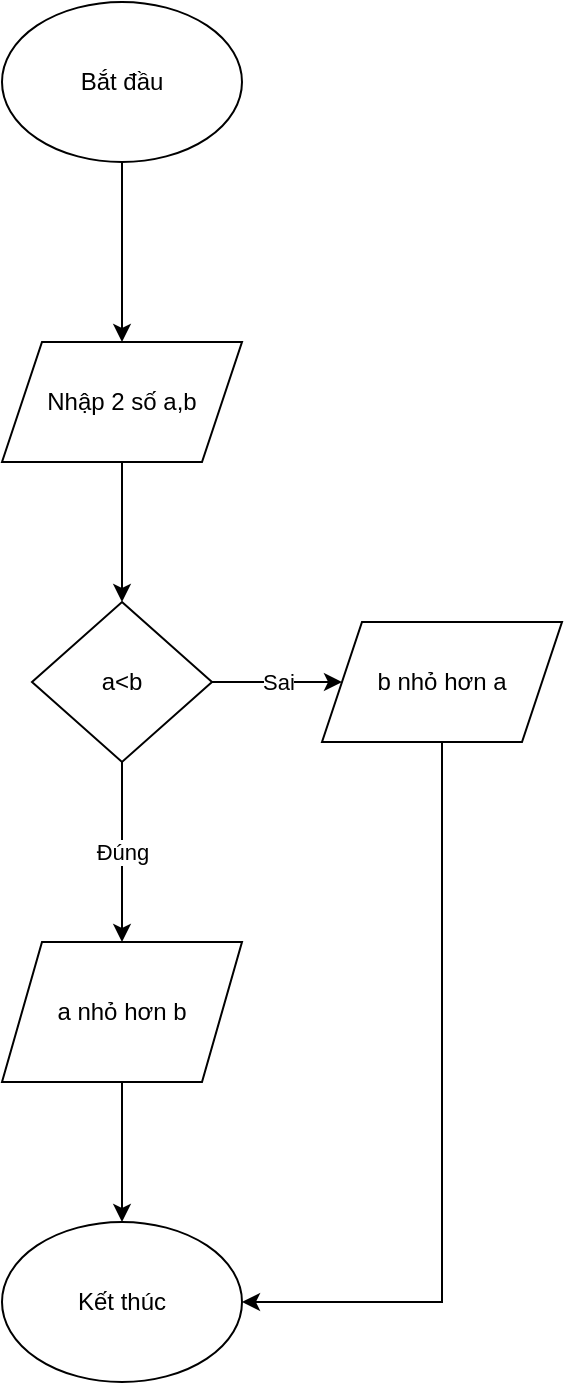 <mxfile version="24.8.6">
  <diagram name="Trang-1" id="SlxgpSN0aCg1XFBn1eMA">
    <mxGraphModel dx="1221" dy="759" grid="1" gridSize="10" guides="1" tooltips="1" connect="1" arrows="1" fold="1" page="1" pageScale="1" pageWidth="827" pageHeight="1169" math="0" shadow="0">
      <root>
        <mxCell id="0" />
        <mxCell id="1" parent="0" />
        <mxCell id="6FITEnK5Fwljny-RCqcH-2" value="" style="edgeStyle=orthogonalEdgeStyle;rounded=0;orthogonalLoop=1;jettySize=auto;html=1;" edge="1" parent="1" source="MV8QcyovtJdkSrtCROXG-2" target="6FITEnK5Fwljny-RCqcH-1">
          <mxGeometry relative="1" as="geometry" />
        </mxCell>
        <mxCell id="MV8QcyovtJdkSrtCROXG-2" value="Bắt đầu" style="ellipse;whiteSpace=wrap;html=1;" parent="1" vertex="1">
          <mxGeometry x="330" y="30" width="120" height="80" as="geometry" />
        </mxCell>
        <mxCell id="6FITEnK5Fwljny-RCqcH-4" value="" style="edgeStyle=orthogonalEdgeStyle;rounded=0;orthogonalLoop=1;jettySize=auto;html=1;" edge="1" parent="1" source="6FITEnK5Fwljny-RCqcH-1" target="6FITEnK5Fwljny-RCqcH-3">
          <mxGeometry relative="1" as="geometry" />
        </mxCell>
        <mxCell id="6FITEnK5Fwljny-RCqcH-1" value="Nhập 2 số a,b" style="shape=parallelogram;perimeter=parallelogramPerimeter;whiteSpace=wrap;html=1;fixedSize=1;" vertex="1" parent="1">
          <mxGeometry x="330" y="200" width="120" height="60" as="geometry" />
        </mxCell>
        <mxCell id="6FITEnK5Fwljny-RCqcH-6" value="Đúng" style="edgeStyle=orthogonalEdgeStyle;rounded=0;orthogonalLoop=1;jettySize=auto;html=1;" edge="1" parent="1" source="6FITEnK5Fwljny-RCqcH-3" target="6FITEnK5Fwljny-RCqcH-5">
          <mxGeometry relative="1" as="geometry" />
        </mxCell>
        <mxCell id="6FITEnK5Fwljny-RCqcH-9" value="Sai" style="edgeStyle=orthogonalEdgeStyle;rounded=0;orthogonalLoop=1;jettySize=auto;html=1;" edge="1" parent="1" source="6FITEnK5Fwljny-RCqcH-3" target="6FITEnK5Fwljny-RCqcH-7">
          <mxGeometry relative="1" as="geometry" />
        </mxCell>
        <mxCell id="6FITEnK5Fwljny-RCqcH-3" value="a&amp;lt;b" style="rhombus;whiteSpace=wrap;html=1;" vertex="1" parent="1">
          <mxGeometry x="345" y="330" width="90" height="80" as="geometry" />
        </mxCell>
        <mxCell id="6FITEnK5Fwljny-RCqcH-11" style="edgeStyle=orthogonalEdgeStyle;rounded=0;orthogonalLoop=1;jettySize=auto;html=1;entryX=0.5;entryY=0;entryDx=0;entryDy=0;" edge="1" parent="1" source="6FITEnK5Fwljny-RCqcH-5" target="6FITEnK5Fwljny-RCqcH-10">
          <mxGeometry relative="1" as="geometry" />
        </mxCell>
        <mxCell id="6FITEnK5Fwljny-RCqcH-5" value="a nhỏ hơn b" style="shape=parallelogram;perimeter=parallelogramPerimeter;whiteSpace=wrap;html=1;fixedSize=1;" vertex="1" parent="1">
          <mxGeometry x="330" y="500" width="120" height="70" as="geometry" />
        </mxCell>
        <mxCell id="6FITEnK5Fwljny-RCqcH-12" style="edgeStyle=orthogonalEdgeStyle;rounded=0;orthogonalLoop=1;jettySize=auto;html=1;entryX=1;entryY=0.5;entryDx=0;entryDy=0;" edge="1" parent="1" source="6FITEnK5Fwljny-RCqcH-7" target="6FITEnK5Fwljny-RCqcH-10">
          <mxGeometry relative="1" as="geometry">
            <mxPoint x="550" y="680" as="targetPoint" />
            <Array as="points">
              <mxPoint x="550" y="680" />
            </Array>
          </mxGeometry>
        </mxCell>
        <mxCell id="6FITEnK5Fwljny-RCqcH-7" value="b nhỏ hơn a" style="shape=parallelogram;perimeter=parallelogramPerimeter;whiteSpace=wrap;html=1;fixedSize=1;" vertex="1" parent="1">
          <mxGeometry x="490" y="340" width="120" height="60" as="geometry" />
        </mxCell>
        <mxCell id="6FITEnK5Fwljny-RCqcH-10" value="Kết thúc" style="ellipse;whiteSpace=wrap;html=1;" vertex="1" parent="1">
          <mxGeometry x="330" y="640" width="120" height="80" as="geometry" />
        </mxCell>
      </root>
    </mxGraphModel>
  </diagram>
</mxfile>
